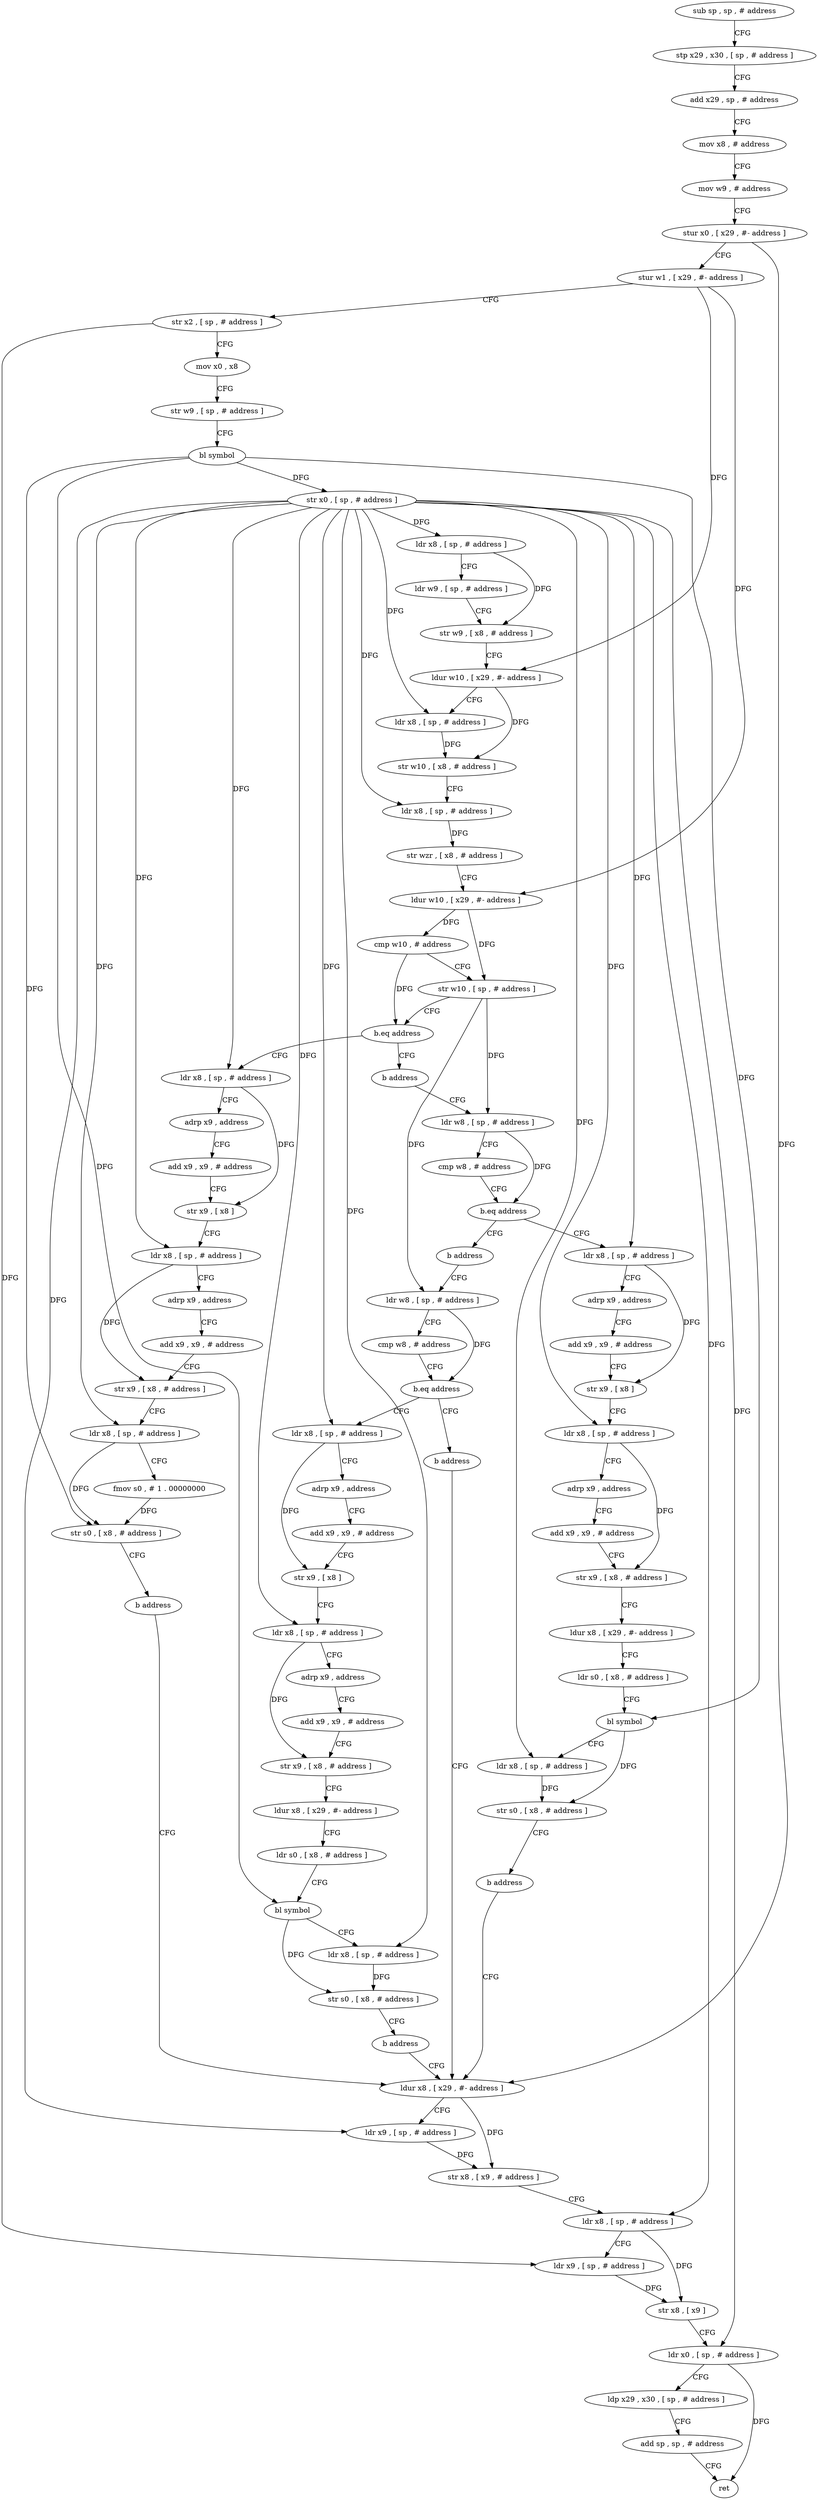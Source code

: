 digraph "func" {
"4240452" [label = "sub sp , sp , # address" ]
"4240456" [label = "stp x29 , x30 , [ sp , # address ]" ]
"4240460" [label = "add x29 , sp , # address" ]
"4240464" [label = "mov x8 , # address" ]
"4240468" [label = "mov w9 , # address" ]
"4240472" [label = "stur x0 , [ x29 , #- address ]" ]
"4240476" [label = "stur w1 , [ x29 , #- address ]" ]
"4240480" [label = "str x2 , [ sp , # address ]" ]
"4240484" [label = "mov x0 , x8" ]
"4240488" [label = "str w9 , [ sp , # address ]" ]
"4240492" [label = "bl symbol" ]
"4240496" [label = "str x0 , [ sp , # address ]" ]
"4240500" [label = "ldr x8 , [ sp , # address ]" ]
"4240504" [label = "ldr w9 , [ sp , # address ]" ]
"4240508" [label = "str w9 , [ x8 , # address ]" ]
"4240512" [label = "ldur w10 , [ x29 , #- address ]" ]
"4240516" [label = "ldr x8 , [ sp , # address ]" ]
"4240520" [label = "str w10 , [ x8 , # address ]" ]
"4240524" [label = "ldr x8 , [ sp , # address ]" ]
"4240528" [label = "str wzr , [ x8 , # address ]" ]
"4240532" [label = "ldur w10 , [ x29 , #- address ]" ]
"4240536" [label = "cmp w10 , # address" ]
"4240540" [label = "str w10 , [ sp , # address ]" ]
"4240544" [label = "b.eq address" ]
"4240584" [label = "ldr x8 , [ sp , # address ]" ]
"4240548" [label = "b address" ]
"4240588" [label = "adrp x9 , address" ]
"4240592" [label = "add x9 , x9 , # address" ]
"4240596" [label = "str x9 , [ x8 ]" ]
"4240600" [label = "ldr x8 , [ sp , # address ]" ]
"4240604" [label = "adrp x9 , address" ]
"4240608" [label = "add x9 , x9 , # address" ]
"4240612" [label = "str x9 , [ x8 , # address ]" ]
"4240616" [label = "ldr x8 , [ sp , # address ]" ]
"4240620" [label = "fmov s0 , # 1 . 00000000" ]
"4240624" [label = "str s0 , [ x8 , # address ]" ]
"4240628" [label = "b address" ]
"4240744" [label = "ldur x8 , [ x29 , #- address ]" ]
"4240552" [label = "ldr w8 , [ sp , # address ]" ]
"4240748" [label = "ldr x9 , [ sp , # address ]" ]
"4240752" [label = "str x8 , [ x9 , # address ]" ]
"4240756" [label = "ldr x8 , [ sp , # address ]" ]
"4240760" [label = "ldr x9 , [ sp , # address ]" ]
"4240764" [label = "str x8 , [ x9 ]" ]
"4240768" [label = "ldr x0 , [ sp , # address ]" ]
"4240772" [label = "ldp x29 , x30 , [ sp , # address ]" ]
"4240776" [label = "add sp , sp , # address" ]
"4240780" [label = "ret" ]
"4240556" [label = "cmp w8 , # address" ]
"4240560" [label = "b.eq address" ]
"4240632" [label = "ldr x8 , [ sp , # address ]" ]
"4240564" [label = "b address" ]
"4240636" [label = "adrp x9 , address" ]
"4240640" [label = "add x9 , x9 , # address" ]
"4240644" [label = "str x9 , [ x8 ]" ]
"4240648" [label = "ldr x8 , [ sp , # address ]" ]
"4240652" [label = "adrp x9 , address" ]
"4240656" [label = "add x9 , x9 , # address" ]
"4240660" [label = "str x9 , [ x8 , # address ]" ]
"4240664" [label = "ldur x8 , [ x29 , #- address ]" ]
"4240668" [label = "ldr s0 , [ x8 , # address ]" ]
"4240672" [label = "bl symbol" ]
"4240676" [label = "ldr x8 , [ sp , # address ]" ]
"4240680" [label = "str s0 , [ x8 , # address ]" ]
"4240684" [label = "b address" ]
"4240568" [label = "ldr w8 , [ sp , # address ]" ]
"4240572" [label = "cmp w8 , # address" ]
"4240576" [label = "b.eq address" ]
"4240688" [label = "ldr x8 , [ sp , # address ]" ]
"4240580" [label = "b address" ]
"4240692" [label = "adrp x9 , address" ]
"4240696" [label = "add x9 , x9 , # address" ]
"4240700" [label = "str x9 , [ x8 ]" ]
"4240704" [label = "ldr x8 , [ sp , # address ]" ]
"4240708" [label = "adrp x9 , address" ]
"4240712" [label = "add x9 , x9 , # address" ]
"4240716" [label = "str x9 , [ x8 , # address ]" ]
"4240720" [label = "ldur x8 , [ x29 , #- address ]" ]
"4240724" [label = "ldr s0 , [ x8 , # address ]" ]
"4240728" [label = "bl symbol" ]
"4240732" [label = "ldr x8 , [ sp , # address ]" ]
"4240736" [label = "str s0 , [ x8 , # address ]" ]
"4240740" [label = "b address" ]
"4240452" -> "4240456" [ label = "CFG" ]
"4240456" -> "4240460" [ label = "CFG" ]
"4240460" -> "4240464" [ label = "CFG" ]
"4240464" -> "4240468" [ label = "CFG" ]
"4240468" -> "4240472" [ label = "CFG" ]
"4240472" -> "4240476" [ label = "CFG" ]
"4240472" -> "4240744" [ label = "DFG" ]
"4240476" -> "4240480" [ label = "CFG" ]
"4240476" -> "4240512" [ label = "DFG" ]
"4240476" -> "4240532" [ label = "DFG" ]
"4240480" -> "4240484" [ label = "CFG" ]
"4240480" -> "4240760" [ label = "DFG" ]
"4240484" -> "4240488" [ label = "CFG" ]
"4240488" -> "4240492" [ label = "CFG" ]
"4240492" -> "4240496" [ label = "DFG" ]
"4240492" -> "4240672" [ label = "DFG" ]
"4240492" -> "4240728" [ label = "DFG" ]
"4240492" -> "4240624" [ label = "DFG" ]
"4240496" -> "4240500" [ label = "DFG" ]
"4240496" -> "4240516" [ label = "DFG" ]
"4240496" -> "4240524" [ label = "DFG" ]
"4240496" -> "4240584" [ label = "DFG" ]
"4240496" -> "4240600" [ label = "DFG" ]
"4240496" -> "4240616" [ label = "DFG" ]
"4240496" -> "4240748" [ label = "DFG" ]
"4240496" -> "4240756" [ label = "DFG" ]
"4240496" -> "4240768" [ label = "DFG" ]
"4240496" -> "4240632" [ label = "DFG" ]
"4240496" -> "4240648" [ label = "DFG" ]
"4240496" -> "4240676" [ label = "DFG" ]
"4240496" -> "4240688" [ label = "DFG" ]
"4240496" -> "4240704" [ label = "DFG" ]
"4240496" -> "4240732" [ label = "DFG" ]
"4240500" -> "4240504" [ label = "CFG" ]
"4240500" -> "4240508" [ label = "DFG" ]
"4240504" -> "4240508" [ label = "CFG" ]
"4240508" -> "4240512" [ label = "CFG" ]
"4240512" -> "4240516" [ label = "CFG" ]
"4240512" -> "4240520" [ label = "DFG" ]
"4240516" -> "4240520" [ label = "DFG" ]
"4240520" -> "4240524" [ label = "CFG" ]
"4240524" -> "4240528" [ label = "DFG" ]
"4240528" -> "4240532" [ label = "CFG" ]
"4240532" -> "4240536" [ label = "DFG" ]
"4240532" -> "4240540" [ label = "DFG" ]
"4240536" -> "4240540" [ label = "CFG" ]
"4240536" -> "4240544" [ label = "DFG" ]
"4240540" -> "4240544" [ label = "CFG" ]
"4240540" -> "4240552" [ label = "DFG" ]
"4240540" -> "4240568" [ label = "DFG" ]
"4240544" -> "4240584" [ label = "CFG" ]
"4240544" -> "4240548" [ label = "CFG" ]
"4240584" -> "4240588" [ label = "CFG" ]
"4240584" -> "4240596" [ label = "DFG" ]
"4240548" -> "4240552" [ label = "CFG" ]
"4240588" -> "4240592" [ label = "CFG" ]
"4240592" -> "4240596" [ label = "CFG" ]
"4240596" -> "4240600" [ label = "CFG" ]
"4240600" -> "4240604" [ label = "CFG" ]
"4240600" -> "4240612" [ label = "DFG" ]
"4240604" -> "4240608" [ label = "CFG" ]
"4240608" -> "4240612" [ label = "CFG" ]
"4240612" -> "4240616" [ label = "CFG" ]
"4240616" -> "4240620" [ label = "CFG" ]
"4240616" -> "4240624" [ label = "DFG" ]
"4240620" -> "4240624" [ label = "DFG" ]
"4240624" -> "4240628" [ label = "CFG" ]
"4240628" -> "4240744" [ label = "CFG" ]
"4240744" -> "4240748" [ label = "CFG" ]
"4240744" -> "4240752" [ label = "DFG" ]
"4240552" -> "4240556" [ label = "CFG" ]
"4240552" -> "4240560" [ label = "DFG" ]
"4240748" -> "4240752" [ label = "DFG" ]
"4240752" -> "4240756" [ label = "CFG" ]
"4240756" -> "4240760" [ label = "CFG" ]
"4240756" -> "4240764" [ label = "DFG" ]
"4240760" -> "4240764" [ label = "DFG" ]
"4240764" -> "4240768" [ label = "CFG" ]
"4240768" -> "4240772" [ label = "CFG" ]
"4240768" -> "4240780" [ label = "DFG" ]
"4240772" -> "4240776" [ label = "CFG" ]
"4240776" -> "4240780" [ label = "CFG" ]
"4240556" -> "4240560" [ label = "CFG" ]
"4240560" -> "4240632" [ label = "CFG" ]
"4240560" -> "4240564" [ label = "CFG" ]
"4240632" -> "4240636" [ label = "CFG" ]
"4240632" -> "4240644" [ label = "DFG" ]
"4240564" -> "4240568" [ label = "CFG" ]
"4240636" -> "4240640" [ label = "CFG" ]
"4240640" -> "4240644" [ label = "CFG" ]
"4240644" -> "4240648" [ label = "CFG" ]
"4240648" -> "4240652" [ label = "CFG" ]
"4240648" -> "4240660" [ label = "DFG" ]
"4240652" -> "4240656" [ label = "CFG" ]
"4240656" -> "4240660" [ label = "CFG" ]
"4240660" -> "4240664" [ label = "CFG" ]
"4240664" -> "4240668" [ label = "CFG" ]
"4240668" -> "4240672" [ label = "CFG" ]
"4240672" -> "4240676" [ label = "CFG" ]
"4240672" -> "4240680" [ label = "DFG" ]
"4240676" -> "4240680" [ label = "DFG" ]
"4240680" -> "4240684" [ label = "CFG" ]
"4240684" -> "4240744" [ label = "CFG" ]
"4240568" -> "4240572" [ label = "CFG" ]
"4240568" -> "4240576" [ label = "DFG" ]
"4240572" -> "4240576" [ label = "CFG" ]
"4240576" -> "4240688" [ label = "CFG" ]
"4240576" -> "4240580" [ label = "CFG" ]
"4240688" -> "4240692" [ label = "CFG" ]
"4240688" -> "4240700" [ label = "DFG" ]
"4240580" -> "4240744" [ label = "CFG" ]
"4240692" -> "4240696" [ label = "CFG" ]
"4240696" -> "4240700" [ label = "CFG" ]
"4240700" -> "4240704" [ label = "CFG" ]
"4240704" -> "4240708" [ label = "CFG" ]
"4240704" -> "4240716" [ label = "DFG" ]
"4240708" -> "4240712" [ label = "CFG" ]
"4240712" -> "4240716" [ label = "CFG" ]
"4240716" -> "4240720" [ label = "CFG" ]
"4240720" -> "4240724" [ label = "CFG" ]
"4240724" -> "4240728" [ label = "CFG" ]
"4240728" -> "4240732" [ label = "CFG" ]
"4240728" -> "4240736" [ label = "DFG" ]
"4240732" -> "4240736" [ label = "DFG" ]
"4240736" -> "4240740" [ label = "CFG" ]
"4240740" -> "4240744" [ label = "CFG" ]
}
